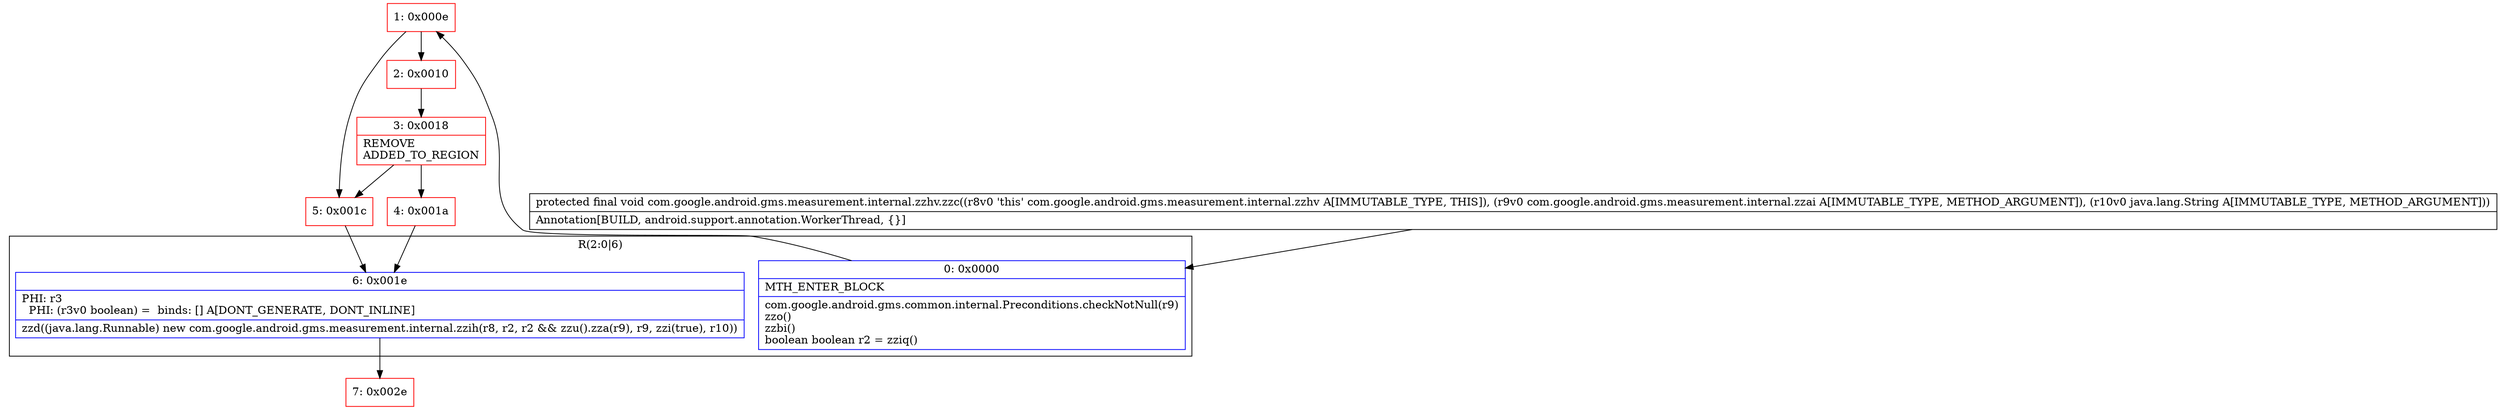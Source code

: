 digraph "CFG forcom.google.android.gms.measurement.internal.zzhv.zzc(Lcom\/google\/android\/gms\/measurement\/internal\/zzai;Ljava\/lang\/String;)V" {
subgraph cluster_Region_2100349166 {
label = "R(2:0|6)";
node [shape=record,color=blue];
Node_0 [shape=record,label="{0\:\ 0x0000|MTH_ENTER_BLOCK\l|com.google.android.gms.common.internal.Preconditions.checkNotNull(r9)\lzzo()\lzzbi()\lboolean boolean r2 = zziq()\l}"];
Node_6 [shape=record,label="{6\:\ 0x001e|PHI: r3 \l  PHI: (r3v0 boolean) =  binds: [] A[DONT_GENERATE, DONT_INLINE]\l|zzd((java.lang.Runnable) new com.google.android.gms.measurement.internal.zzih(r8, r2, r2 && zzu().zza(r9), r9, zzi(true), r10))\l}"];
}
Node_1 [shape=record,color=red,label="{1\:\ 0x000e}"];
Node_2 [shape=record,color=red,label="{2\:\ 0x0010}"];
Node_3 [shape=record,color=red,label="{3\:\ 0x0018|REMOVE\lADDED_TO_REGION\l}"];
Node_4 [shape=record,color=red,label="{4\:\ 0x001a}"];
Node_5 [shape=record,color=red,label="{5\:\ 0x001c}"];
Node_7 [shape=record,color=red,label="{7\:\ 0x002e}"];
MethodNode[shape=record,label="{protected final void com.google.android.gms.measurement.internal.zzhv.zzc((r8v0 'this' com.google.android.gms.measurement.internal.zzhv A[IMMUTABLE_TYPE, THIS]), (r9v0 com.google.android.gms.measurement.internal.zzai A[IMMUTABLE_TYPE, METHOD_ARGUMENT]), (r10v0 java.lang.String A[IMMUTABLE_TYPE, METHOD_ARGUMENT]))  | Annotation[BUILD, android.support.annotation.WorkerThread, \{\}]\l}"];
MethodNode -> Node_0;
Node_0 -> Node_1;
Node_6 -> Node_7;
Node_1 -> Node_2;
Node_1 -> Node_5;
Node_2 -> Node_3;
Node_3 -> Node_4;
Node_3 -> Node_5;
Node_4 -> Node_6;
Node_5 -> Node_6;
}

